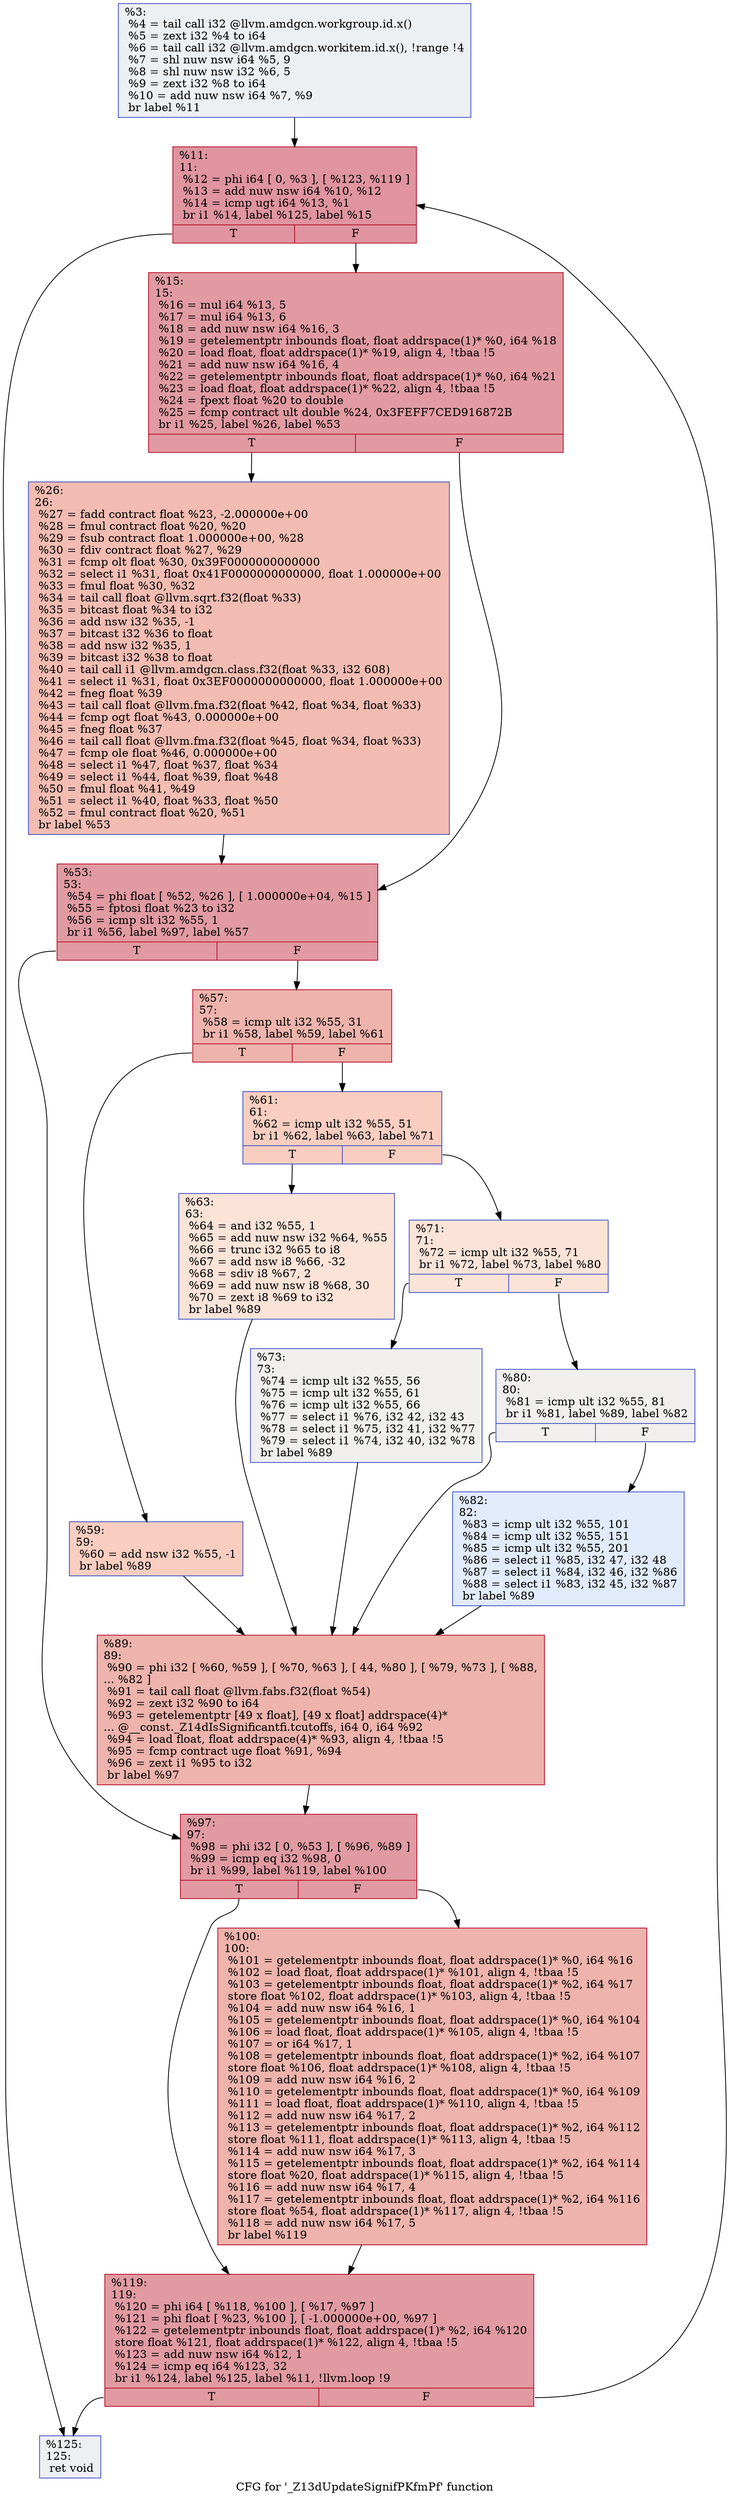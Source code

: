 digraph "CFG for '_Z13dUpdateSignifPKfmPf' function" {
	label="CFG for '_Z13dUpdateSignifPKfmPf' function";

	Node0x4e02640 [shape=record,color="#3d50c3ff", style=filled, fillcolor="#d6dce470",label="{%3:\l  %4 = tail call i32 @llvm.amdgcn.workgroup.id.x()\l  %5 = zext i32 %4 to i64\l  %6 = tail call i32 @llvm.amdgcn.workitem.id.x(), !range !4\l  %7 = shl nuw nsw i64 %5, 9\l  %8 = shl nuw nsw i32 %6, 5\l  %9 = zext i32 %8 to i64\l  %10 = add nuw nsw i64 %7, %9\l  br label %11\l}"];
	Node0x4e02640 -> Node0x4e027f0;
	Node0x4e027f0 [shape=record,color="#b70d28ff", style=filled, fillcolor="#b70d2870",label="{%11:\l11:                                               \l  %12 = phi i64 [ 0, %3 ], [ %123, %119 ]\l  %13 = add nuw nsw i64 %10, %12\l  %14 = icmp ugt i64 %13, %1\l  br i1 %14, label %125, label %15\l|{<s0>T|<s1>F}}"];
	Node0x4e027f0:s0 -> Node0x4e042a0;
	Node0x4e027f0:s1 -> Node0x4e04330;
	Node0x4e04330 [shape=record,color="#b70d28ff", style=filled, fillcolor="#bb1b2c70",label="{%15:\l15:                                               \l  %16 = mul i64 %13, 5\l  %17 = mul i64 %13, 6\l  %18 = add nuw nsw i64 %16, 3\l  %19 = getelementptr inbounds float, float addrspace(1)* %0, i64 %18\l  %20 = load float, float addrspace(1)* %19, align 4, !tbaa !5\l  %21 = add nuw nsw i64 %16, 4\l  %22 = getelementptr inbounds float, float addrspace(1)* %0, i64 %21\l  %23 = load float, float addrspace(1)* %22, align 4, !tbaa !5\l  %24 = fpext float %20 to double\l  %25 = fcmp contract ult double %24, 0x3FEFF7CED916872B\l  br i1 %25, label %26, label %53\l|{<s0>T|<s1>F}}"];
	Node0x4e04330:s0 -> Node0x4e05260;
	Node0x4e04330:s1 -> Node0x4e052f0;
	Node0x4e05260 [shape=record,color="#3d50c3ff", style=filled, fillcolor="#e1675170",label="{%26:\l26:                                               \l  %27 = fadd contract float %23, -2.000000e+00\l  %28 = fmul contract float %20, %20\l  %29 = fsub contract float 1.000000e+00, %28\l  %30 = fdiv contract float %27, %29\l  %31 = fcmp olt float %30, 0x39F0000000000000\l  %32 = select i1 %31, float 0x41F0000000000000, float 1.000000e+00\l  %33 = fmul float %30, %32\l  %34 = tail call float @llvm.sqrt.f32(float %33)\l  %35 = bitcast float %34 to i32\l  %36 = add nsw i32 %35, -1\l  %37 = bitcast i32 %36 to float\l  %38 = add nsw i32 %35, 1\l  %39 = bitcast i32 %38 to float\l  %40 = tail call i1 @llvm.amdgcn.class.f32(float %33, i32 608)\l  %41 = select i1 %31, float 0x3EF0000000000000, float 1.000000e+00\l  %42 = fneg float %39\l  %43 = tail call float @llvm.fma.f32(float %42, float %34, float %33)\l  %44 = fcmp ogt float %43, 0.000000e+00\l  %45 = fneg float %37\l  %46 = tail call float @llvm.fma.f32(float %45, float %34, float %33)\l  %47 = fcmp ole float %46, 0.000000e+00\l  %48 = select i1 %47, float %37, float %34\l  %49 = select i1 %44, float %39, float %48\l  %50 = fmul float %41, %49\l  %51 = select i1 %40, float %33, float %50\l  %52 = fmul contract float %20, %51\l  br label %53\l}"];
	Node0x4e05260 -> Node0x4e052f0;
	Node0x4e052f0 [shape=record,color="#b70d28ff", style=filled, fillcolor="#bb1b2c70",label="{%53:\l53:                                               \l  %54 = phi float [ %52, %26 ], [ 1.000000e+04, %15 ]\l  %55 = fptosi float %23 to i32\l  %56 = icmp slt i32 %55, 1\l  br i1 %56, label %97, label %57\l|{<s0>T|<s1>F}}"];
	Node0x4e052f0:s0 -> Node0x4e06dc0;
	Node0x4e052f0:s1 -> Node0x4e06e50;
	Node0x4e06e50 [shape=record,color="#b70d28ff", style=filled, fillcolor="#d6524470",label="{%57:\l57:                                               \l  %58 = icmp ult i32 %55, 31\l  br i1 %58, label %59, label %61\l|{<s0>T|<s1>F}}"];
	Node0x4e06e50:s0 -> Node0x4e07020;
	Node0x4e06e50:s1 -> Node0x4e07070;
	Node0x4e07020 [shape=record,color="#3d50c3ff", style=filled, fillcolor="#f2907270",label="{%59:\l59:                                               \l  %60 = add nsw i32 %55, -1\l  br label %89\l}"];
	Node0x4e07020 -> Node0x4e07240;
	Node0x4e07070 [shape=record,color="#3d50c3ff", style=filled, fillcolor="#f2907270",label="{%61:\l61:                                               \l  %62 = icmp ult i32 %55, 51\l  br i1 %62, label %63, label %71\l|{<s0>T|<s1>F}}"];
	Node0x4e07070:s0 -> Node0x4e073c0;
	Node0x4e07070:s1 -> Node0x4e07410;
	Node0x4e073c0 [shape=record,color="#3d50c3ff", style=filled, fillcolor="#f6bfa670",label="{%63:\l63:                                               \l  %64 = and i32 %55, 1\l  %65 = add nuw nsw i32 %64, %55\l  %66 = trunc i32 %65 to i8\l  %67 = add nsw i8 %66, -32\l  %68 = sdiv i8 %67, 2\l  %69 = add nuw nsw i8 %68, 30\l  %70 = zext i8 %69 to i32\l  br label %89\l}"];
	Node0x4e073c0 -> Node0x4e07240;
	Node0x4e07410 [shape=record,color="#3d50c3ff", style=filled, fillcolor="#f6bfa670",label="{%71:\l71:                                               \l  %72 = icmp ult i32 %55, 71\l  br i1 %72, label %73, label %80\l|{<s0>T|<s1>F}}"];
	Node0x4e07410:s0 -> Node0x4e07cb0;
	Node0x4e07410:s1 -> Node0x4e07d00;
	Node0x4e07cb0 [shape=record,color="#3d50c3ff", style=filled, fillcolor="#e0dbd870",label="{%73:\l73:                                               \l  %74 = icmp ult i32 %55, 56\l  %75 = icmp ult i32 %55, 61\l  %76 = icmp ult i32 %55, 66\l  %77 = select i1 %76, i32 42, i32 43\l  %78 = select i1 %75, i32 41, i32 %77\l  %79 = select i1 %74, i32 40, i32 %78\l  br label %89\l}"];
	Node0x4e07cb0 -> Node0x4e07240;
	Node0x4e07d00 [shape=record,color="#3d50c3ff", style=filled, fillcolor="#e0dbd870",label="{%80:\l80:                                               \l  %81 = icmp ult i32 %55, 81\l  br i1 %81, label %89, label %82\l|{<s0>T|<s1>F}}"];
	Node0x4e07d00:s0 -> Node0x4e07240;
	Node0x4e07d00:s1 -> Node0x4e08480;
	Node0x4e08480 [shape=record,color="#3d50c3ff", style=filled, fillcolor="#bbd1f870",label="{%82:\l82:                                               \l  %83 = icmp ult i32 %55, 101\l  %84 = icmp ult i32 %55, 151\l  %85 = icmp ult i32 %55, 201\l  %86 = select i1 %85, i32 47, i32 48\l  %87 = select i1 %84, i32 46, i32 %86\l  %88 = select i1 %83, i32 45, i32 %87\l  br label %89\l}"];
	Node0x4e08480 -> Node0x4e07240;
	Node0x4e07240 [shape=record,color="#b70d28ff", style=filled, fillcolor="#d6524470",label="{%89:\l89:                                               \l  %90 = phi i32 [ %60, %59 ], [ %70, %63 ], [ 44, %80 ], [ %79, %73 ], [ %88,\l... %82 ]\l  %91 = tail call float @llvm.fabs.f32(float %54)\l  %92 = zext i32 %90 to i64\l  %93 = getelementptr [49 x float], [49 x float] addrspace(4)*\l... @__const._Z14dIsSignificantfi.tcutoffs, i64 0, i64 %92\l  %94 = load float, float addrspace(4)* %93, align 4, !tbaa !5\l  %95 = fcmp contract uge float %91, %94\l  %96 = zext i1 %95 to i32\l  br label %97\l}"];
	Node0x4e07240 -> Node0x4e06dc0;
	Node0x4e06dc0 [shape=record,color="#b70d28ff", style=filled, fillcolor="#bb1b2c70",label="{%97:\l97:                                               \l  %98 = phi i32 [ 0, %53 ], [ %96, %89 ]\l  %99 = icmp eq i32 %98, 0\l  br i1 %99, label %119, label %100\l|{<s0>T|<s1>F}}"];
	Node0x4e06dc0:s0 -> Node0x4e04040;
	Node0x4e06dc0:s1 -> Node0x4e092b0;
	Node0x4e092b0 [shape=record,color="#b70d28ff", style=filled, fillcolor="#d6524470",label="{%100:\l100:                                              \l  %101 = getelementptr inbounds float, float addrspace(1)* %0, i64 %16\l  %102 = load float, float addrspace(1)* %101, align 4, !tbaa !5\l  %103 = getelementptr inbounds float, float addrspace(1)* %2, i64 %17\l  store float %102, float addrspace(1)* %103, align 4, !tbaa !5\l  %104 = add nuw nsw i64 %16, 1\l  %105 = getelementptr inbounds float, float addrspace(1)* %0, i64 %104\l  %106 = load float, float addrspace(1)* %105, align 4, !tbaa !5\l  %107 = or i64 %17, 1\l  %108 = getelementptr inbounds float, float addrspace(1)* %2, i64 %107\l  store float %106, float addrspace(1)* %108, align 4, !tbaa !5\l  %109 = add nuw nsw i64 %16, 2\l  %110 = getelementptr inbounds float, float addrspace(1)* %0, i64 %109\l  %111 = load float, float addrspace(1)* %110, align 4, !tbaa !5\l  %112 = add nuw nsw i64 %17, 2\l  %113 = getelementptr inbounds float, float addrspace(1)* %2, i64 %112\l  store float %111, float addrspace(1)* %113, align 4, !tbaa !5\l  %114 = add nuw nsw i64 %17, 3\l  %115 = getelementptr inbounds float, float addrspace(1)* %2, i64 %114\l  store float %20, float addrspace(1)* %115, align 4, !tbaa !5\l  %116 = add nuw nsw i64 %17, 4\l  %117 = getelementptr inbounds float, float addrspace(1)* %2, i64 %116\l  store float %54, float addrspace(1)* %117, align 4, !tbaa !5\l  %118 = add nuw nsw i64 %17, 5\l  br label %119\l}"];
	Node0x4e092b0 -> Node0x4e04040;
	Node0x4e04040 [shape=record,color="#b70d28ff", style=filled, fillcolor="#bb1b2c70",label="{%119:\l119:                                              \l  %120 = phi i64 [ %118, %100 ], [ %17, %97 ]\l  %121 = phi float [ %23, %100 ], [ -1.000000e+00, %97 ]\l  %122 = getelementptr inbounds float, float addrspace(1)* %2, i64 %120\l  store float %121, float addrspace(1)* %122, align 4, !tbaa !5\l  %123 = add nuw nsw i64 %12, 1\l  %124 = icmp eq i64 %123, 32\l  br i1 %124, label %125, label %11, !llvm.loop !9\l|{<s0>T|<s1>F}}"];
	Node0x4e04040:s0 -> Node0x4e042a0;
	Node0x4e04040:s1 -> Node0x4e027f0;
	Node0x4e042a0 [shape=record,color="#3d50c3ff", style=filled, fillcolor="#d6dce470",label="{%125:\l125:                                              \l  ret void\l}"];
}
